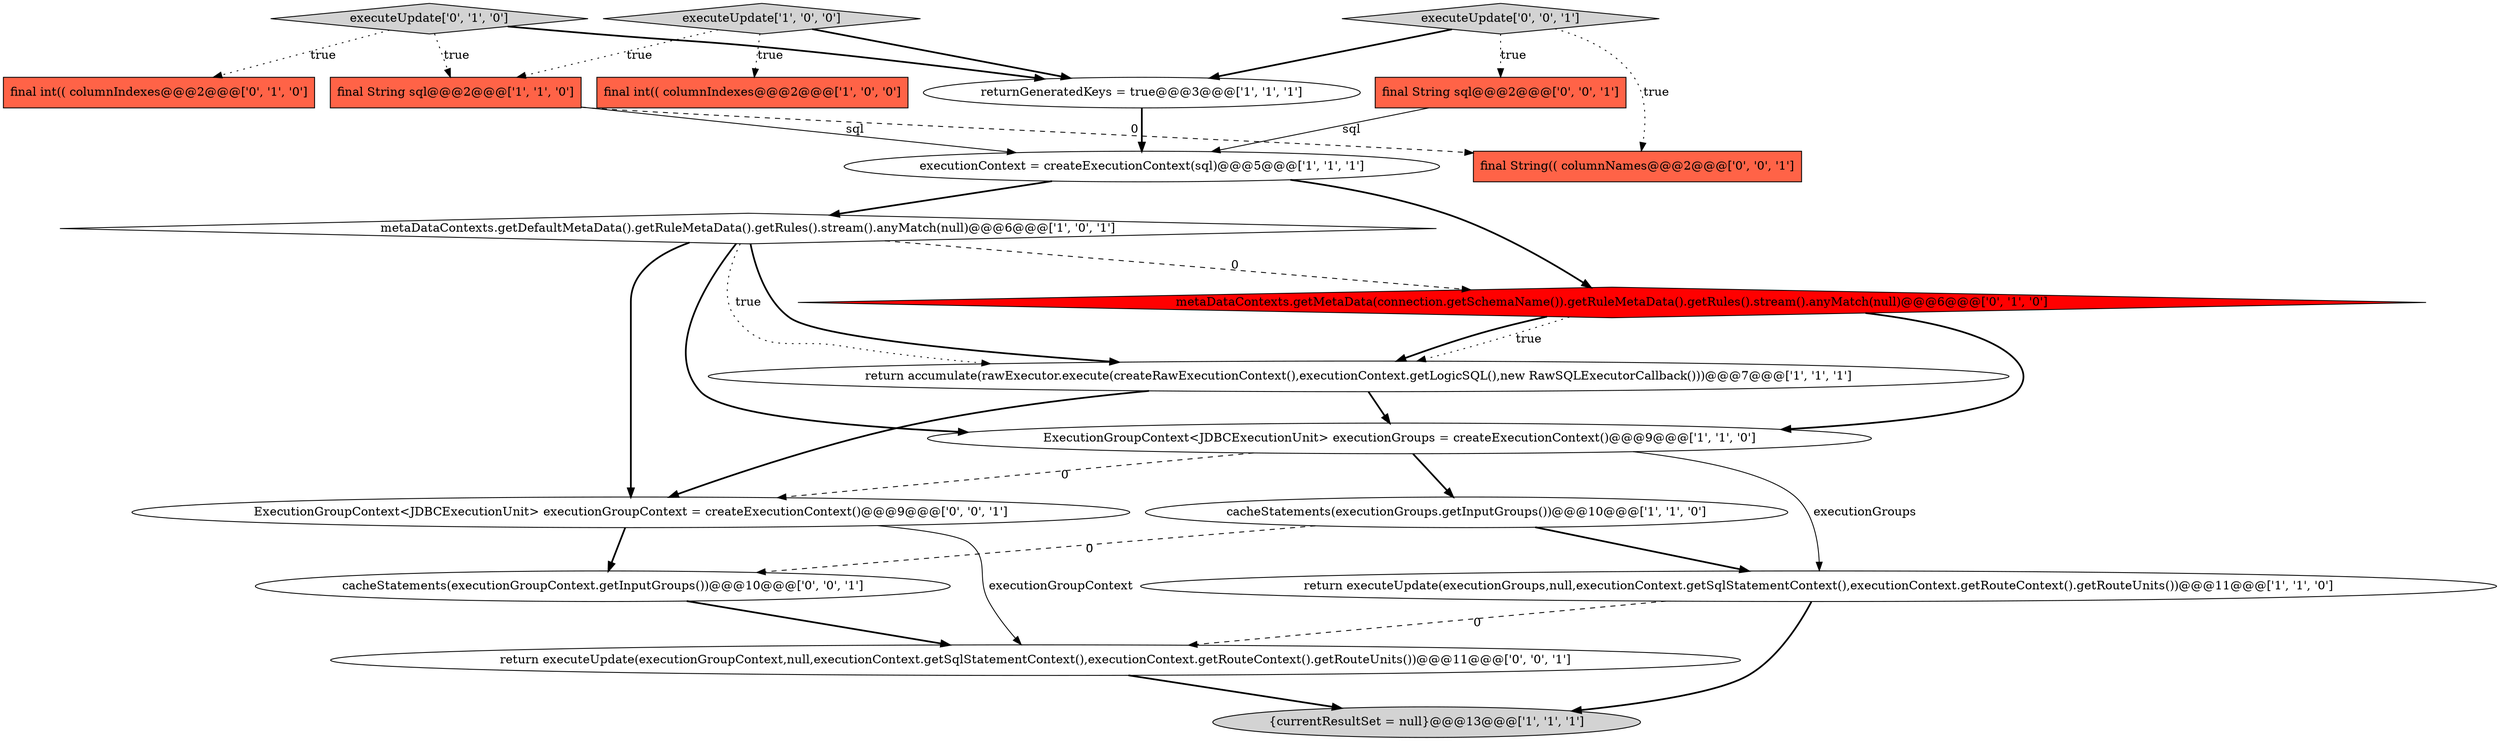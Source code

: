 digraph {
15 [style = filled, label = "executeUpdate['0', '0', '1']", fillcolor = lightgray, shape = diamond image = "AAA0AAABBB3BBB"];
14 [style = filled, label = "ExecutionGroupContext<JDBCExecutionUnit> executionGroupContext = createExecutionContext()@@@9@@@['0', '0', '1']", fillcolor = white, shape = ellipse image = "AAA0AAABBB3BBB"];
1 [style = filled, label = "{currentResultSet = null}@@@13@@@['1', '1', '1']", fillcolor = lightgray, shape = ellipse image = "AAA0AAABBB1BBB"];
10 [style = filled, label = "final String sql@@@2@@@['1', '1', '0']", fillcolor = tomato, shape = box image = "AAA0AAABBB1BBB"];
16 [style = filled, label = "final String sql@@@2@@@['0', '0', '1']", fillcolor = tomato, shape = box image = "AAA0AAABBB3BBB"];
8 [style = filled, label = "return accumulate(rawExecutor.execute(createRawExecutionContext(),executionContext.getLogicSQL(),new RawSQLExecutorCallback()))@@@7@@@['1', '1', '1']", fillcolor = white, shape = ellipse image = "AAA0AAABBB1BBB"];
11 [style = filled, label = "metaDataContexts.getMetaData(connection.getSchemaName()).getRuleMetaData().getRules().stream().anyMatch(null)@@@6@@@['0', '1', '0']", fillcolor = red, shape = diamond image = "AAA1AAABBB2BBB"];
19 [style = filled, label = "final String(( columnNames@@@2@@@['0', '0', '1']", fillcolor = tomato, shape = box image = "AAA0AAABBB3BBB"];
3 [style = filled, label = "ExecutionGroupContext<JDBCExecutionUnit> executionGroups = createExecutionContext()@@@9@@@['1', '1', '0']", fillcolor = white, shape = ellipse image = "AAA0AAABBB1BBB"];
4 [style = filled, label = "cacheStatements(executionGroups.getInputGroups())@@@10@@@['1', '1', '0']", fillcolor = white, shape = ellipse image = "AAA0AAABBB1BBB"];
6 [style = filled, label = "return executeUpdate(executionGroups,null,executionContext.getSqlStatementContext(),executionContext.getRouteContext().getRouteUnits())@@@11@@@['1', '1', '0']", fillcolor = white, shape = ellipse image = "AAA0AAABBB1BBB"];
9 [style = filled, label = "final int(( columnIndexes@@@2@@@['1', '0', '0']", fillcolor = tomato, shape = box image = "AAA0AAABBB1BBB"];
12 [style = filled, label = "final int(( columnIndexes@@@2@@@['0', '1', '0']", fillcolor = tomato, shape = box image = "AAA0AAABBB2BBB"];
17 [style = filled, label = "cacheStatements(executionGroupContext.getInputGroups())@@@10@@@['0', '0', '1']", fillcolor = white, shape = ellipse image = "AAA0AAABBB3BBB"];
18 [style = filled, label = "return executeUpdate(executionGroupContext,null,executionContext.getSqlStatementContext(),executionContext.getRouteContext().getRouteUnits())@@@11@@@['0', '0', '1']", fillcolor = white, shape = ellipse image = "AAA0AAABBB3BBB"];
0 [style = filled, label = "executionContext = createExecutionContext(sql)@@@5@@@['1', '1', '1']", fillcolor = white, shape = ellipse image = "AAA0AAABBB1BBB"];
2 [style = filled, label = "returnGeneratedKeys = true@@@3@@@['1', '1', '1']", fillcolor = white, shape = ellipse image = "AAA0AAABBB1BBB"];
7 [style = filled, label = "executeUpdate['1', '0', '0']", fillcolor = lightgray, shape = diamond image = "AAA0AAABBB1BBB"];
5 [style = filled, label = "metaDataContexts.getDefaultMetaData().getRuleMetaData().getRules().stream().anyMatch(null)@@@6@@@['1', '0', '1']", fillcolor = white, shape = diamond image = "AAA0AAABBB1BBB"];
13 [style = filled, label = "executeUpdate['0', '1', '0']", fillcolor = lightgray, shape = diamond image = "AAA0AAABBB2BBB"];
5->3 [style = bold, label=""];
5->8 [style = bold, label=""];
15->2 [style = bold, label=""];
7->10 [style = dotted, label="true"];
13->12 [style = dotted, label="true"];
4->17 [style = dashed, label="0"];
4->6 [style = bold, label=""];
10->19 [style = dashed, label="0"];
14->18 [style = solid, label="executionGroupContext"];
8->3 [style = bold, label=""];
8->14 [style = bold, label=""];
0->11 [style = bold, label=""];
14->17 [style = bold, label=""];
5->14 [style = bold, label=""];
7->9 [style = dotted, label="true"];
15->16 [style = dotted, label="true"];
13->10 [style = dotted, label="true"];
3->4 [style = bold, label=""];
6->18 [style = dashed, label="0"];
16->0 [style = solid, label="sql"];
6->1 [style = bold, label=""];
2->0 [style = bold, label=""];
18->1 [style = bold, label=""];
5->11 [style = dashed, label="0"];
11->3 [style = bold, label=""];
7->2 [style = bold, label=""];
15->19 [style = dotted, label="true"];
3->6 [style = solid, label="executionGroups"];
10->0 [style = solid, label="sql"];
11->8 [style = bold, label=""];
11->8 [style = dotted, label="true"];
5->8 [style = dotted, label="true"];
3->14 [style = dashed, label="0"];
17->18 [style = bold, label=""];
0->5 [style = bold, label=""];
13->2 [style = bold, label=""];
}
